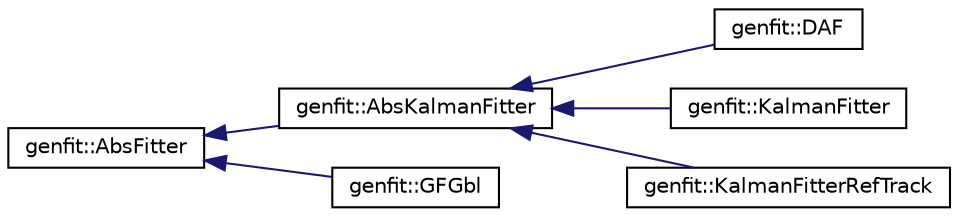 digraph "Graphical Class Hierarchy"
{
 // LATEX_PDF_SIZE
  edge [fontname="Helvetica",fontsize="10",labelfontname="Helvetica",labelfontsize="10"];
  node [fontname="Helvetica",fontsize="10",shape=record];
  rankdir="LR";
  Node0 [label="genfit::AbsFitter",height=0.2,width=0.4,color="black", fillcolor="white", style="filled",URL="$classgenfit_1_1AbsFitter.html",tooltip="Abstract base class for fitters."];
  Node0 -> Node1 [dir="back",color="midnightblue",fontsize="10",style="solid",fontname="Helvetica"];
  Node1 [label="genfit::AbsKalmanFitter",height=0.2,width=0.4,color="black", fillcolor="white", style="filled",URL="$classgenfit_1_1AbsKalmanFitter.html",tooltip="Abstract base class for Kalman fitter and derived fitting algorithms."];
  Node1 -> Node2 [dir="back",color="midnightblue",fontsize="10",style="solid",fontname="Helvetica"];
  Node2 [label="genfit::DAF",height=0.2,width=0.4,color="black", fillcolor="white", style="filled",URL="$classgenfit_1_1DAF.html",tooltip="Determinstic Annealing Filter (DAF) implementation."];
  Node1 -> Node3 [dir="back",color="midnightblue",fontsize="10",style="solid",fontname="Helvetica"];
  Node3 [label="genfit::KalmanFitter",height=0.2,width=0.4,color="black", fillcolor="white", style="filled",URL="$classgenfit_1_1KalmanFitter.html",tooltip="Simple Kalman filter implementation."];
  Node1 -> Node4 [dir="back",color="midnightblue",fontsize="10",style="solid",fontname="Helvetica"];
  Node4 [label="genfit::KalmanFitterRefTrack",height=0.2,width=0.4,color="black", fillcolor="white", style="filled",URL="$classgenfit_1_1KalmanFitterRefTrack.html",tooltip="Kalman filter implementation with linearization around a reference track."];
  Node0 -> Node5 [dir="back",color="midnightblue",fontsize="10",style="solid",fontname="Helvetica"];
  Node5 [label="genfit::GFGbl",height=0.2,width=0.4,color="black", fillcolor="white", style="filled",URL="$classgenfit_1_1GFGbl.html",tooltip="Generic GBL implementation."];
}
